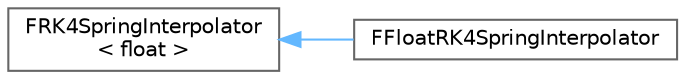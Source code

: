 digraph "Graphical Class Hierarchy"
{
 // INTERACTIVE_SVG=YES
 // LATEX_PDF_SIZE
  bgcolor="transparent";
  edge [fontname=Helvetica,fontsize=10,labelfontname=Helvetica,labelfontsize=10];
  node [fontname=Helvetica,fontsize=10,shape=box,height=0.2,width=0.4];
  rankdir="LR";
  Node0 [id="Node000000",label="FRK4SpringInterpolator\l\< float \>",height=0.2,width=0.4,color="grey40", fillcolor="white", style="filled",URL="$d5/da3/structFRK4SpringInterpolator.html",tooltip=" "];
  Node0 -> Node1 [id="edge4766_Node000000_Node000001",dir="back",color="steelblue1",style="solid",tooltip=" "];
  Node1 [id="Node000001",label="FFloatRK4SpringInterpolator",height=0.2,width=0.4,color="grey40", fillcolor="white", style="filled",URL="$dd/d81/structFFloatRK4SpringInterpolator.html",tooltip=" "];
}
